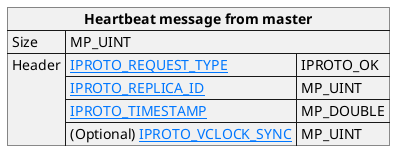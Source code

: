 @startuml

skinparam {
    HyperlinkColor #0077FF
    FontColor #313131
    BorderColor #313131
    BackgroundColor transparent
}

json "**Heartbeat message from master**" as heartbeat_request {
    "Size": "MP_UINT",
    "Header": {
      "[[https://tarantool.io/en/doc/latest/dev_guide/internals/iproto/keys/#general IPROTO_REQUEST_TYPE]]": "IPROTO_OK",
      "[[https://tarantool.io/en/doc/latest/dev_guide/internals/iproto/keys/#general-replication IPROTO_REPLICA_ID]]": "MP_UINT",
      "[[https://tarantool.io/en/doc/latest/dev_guide/internals/iproto/keys/#general IPROTO_TIMESTAMP]]": "MP_DOUBLE",
      "(Optional) [[https://tarantool.io/en/doc/latest/dev_guide/internals/iproto/keys/#general-replication IPROTO_VCLOCK_SYNC]]": "MP_UINT"
    }
}

@enduml
